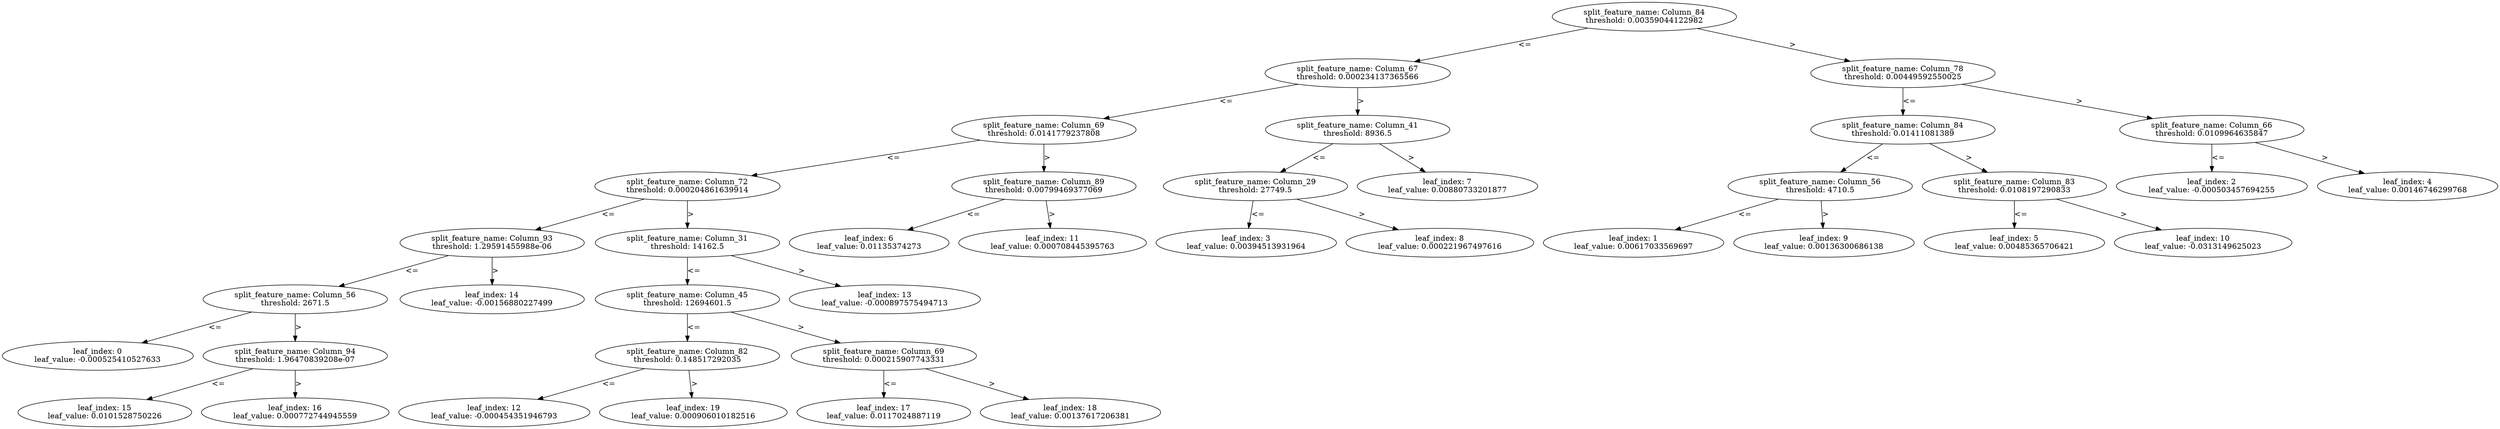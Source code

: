digraph Tree88 {
	split0 [label="split_feature_name: Column_84\nthreshold: 0.00359044122982"]
	split2 [label="split_feature_name: Column_67\nthreshold: 0.000234137365566"]
	split5 [label="split_feature_name: Column_69\nthreshold: 0.0141779237808"]
	split11 [label="split_feature_name: Column_72\nthreshold: 0.000204861639914"]
	split13 [label="split_feature_name: Column_93\nthreshold: 1.29591455988e-06"]
	split14 [label="split_feature_name: Column_56\nthreshold: 2671.5"]
	leaf0 [label="leaf_index: 0\nleaf_value: -0.000525410527633"]
	split14 -> leaf0 [label="<="]
	split15 [label="split_feature_name: Column_94\nthreshold: 1.96470839208e-07"]
	leaf15 [label="leaf_index: 15\nleaf_value: 0.0101528750226"]
	split15 -> leaf15 [label="<="]
	leaf16 [label="leaf_index: 16\nleaf_value: 0.000772744945559"]
	split15 -> leaf16 [label=">"]
	split14 -> split15 [label=">"]
	split13 -> split14 [label="<="]
	leaf14 [label="leaf_index: 14\nleaf_value: -0.00156880227499"]
	split13 -> leaf14 [label=">"]
	split11 -> split13 [label="<="]
	split12 [label="split_feature_name: Column_31\nthreshold: 14162.5"]
	split16 [label="split_feature_name: Column_45\nthreshold: 12694601.5"]
	split18 [label="split_feature_name: Column_82\nthreshold: 0.148517292035"]
	leaf12 [label="leaf_index: 12\nleaf_value: -0.000454351946793"]
	split18 -> leaf12 [label="<="]
	leaf19 [label="leaf_index: 19\nleaf_value: 0.000906010182516"]
	split18 -> leaf19 [label=">"]
	split16 -> split18 [label="<="]
	split17 [label="split_feature_name: Column_69\nthreshold: 0.000215907743331"]
	leaf17 [label="leaf_index: 17\nleaf_value: 0.0117024887119"]
	split17 -> leaf17 [label="<="]
	leaf18 [label="leaf_index: 18\nleaf_value: 0.00137617206381"]
	split17 -> leaf18 [label=">"]
	split16 -> split17 [label=">"]
	split12 -> split16 [label="<="]
	leaf13 [label="leaf_index: 13\nleaf_value: -0.000897575494713"]
	split12 -> leaf13 [label=">"]
	split11 -> split12 [label=">"]
	split5 -> split11 [label="<="]
	split10 [label="split_feature_name: Column_89\nthreshold: 0.00799469377069"]
	leaf6 [label="leaf_index: 6\nleaf_value: 0.01135374273"]
	split10 -> leaf6 [label="<="]
	leaf11 [label="leaf_index: 11\nleaf_value: 0.000708445395763"]
	split10 -> leaf11 [label=">"]
	split5 -> split10 [label=">"]
	split2 -> split5 [label="<="]
	split6 [label="split_feature_name: Column_41\nthreshold: 8936.5"]
	split7 [label="split_feature_name: Column_29\nthreshold: 27749.5"]
	leaf3 [label="leaf_index: 3\nleaf_value: 0.00394513931964"]
	split7 -> leaf3 [label="<="]
	leaf8 [label="leaf_index: 8\nleaf_value: 0.000221967497616"]
	split7 -> leaf8 [label=">"]
	split6 -> split7 [label="<="]
	leaf7 [label="leaf_index: 7\nleaf_value: 0.00880733201877"]
	split6 -> leaf7 [label=">"]
	split2 -> split6 [label=">"]
	split0 -> split2 [label="<="]
	split1 [label="split_feature_name: Column_78\nthreshold: 0.00449592550025"]
	split4 [label="split_feature_name: Column_84\nthreshold: 0.01411081389"]
	split8 [label="split_feature_name: Column_56\nthreshold: 4710.5"]
	leaf1 [label="leaf_index: 1\nleaf_value: 0.00617033569697"]
	split8 -> leaf1 [label="<="]
	leaf9 [label="leaf_index: 9\nleaf_value: 0.00136300686138"]
	split8 -> leaf9 [label=">"]
	split4 -> split8 [label="<="]
	split9 [label="split_feature_name: Column_83\nthreshold: 0.0108197290833"]
	leaf5 [label="leaf_index: 5\nleaf_value: 0.00485365706421"]
	split9 -> leaf5 [label="<="]
	leaf10 [label="leaf_index: 10\nleaf_value: -0.0313149625023"]
	split9 -> leaf10 [label=">"]
	split4 -> split9 [label=">"]
	split1 -> split4 [label="<="]
	split3 [label="split_feature_name: Column_66\nthreshold: 0.0109964635847"]
	leaf2 [label="leaf_index: 2\nleaf_value: -0.000503457694255"]
	split3 -> leaf2 [label="<="]
	leaf4 [label="leaf_index: 4\nleaf_value: 0.00146746299768"]
	split3 -> leaf4 [label=">"]
	split1 -> split3 [label=">"]
	split0 -> split1 [label=">"]
}
